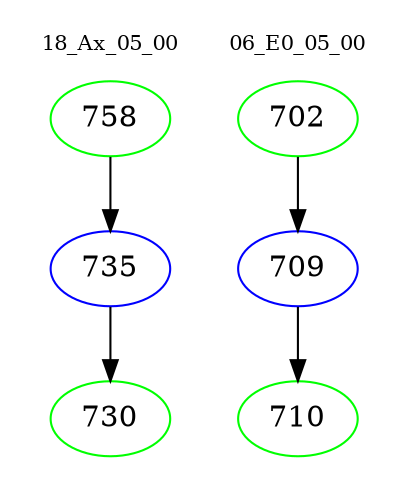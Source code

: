 digraph{
subgraph cluster_0 {
color = white
label = "18_Ax_05_00";
fontsize=10;
T0_758 [label="758", color="green"]
T0_758 -> T0_735 [color="black"]
T0_735 [label="735", color="blue"]
T0_735 -> T0_730 [color="black"]
T0_730 [label="730", color="green"]
}
subgraph cluster_1 {
color = white
label = "06_E0_05_00";
fontsize=10;
T1_702 [label="702", color="green"]
T1_702 -> T1_709 [color="black"]
T1_709 [label="709", color="blue"]
T1_709 -> T1_710 [color="black"]
T1_710 [label="710", color="green"]
}
}
